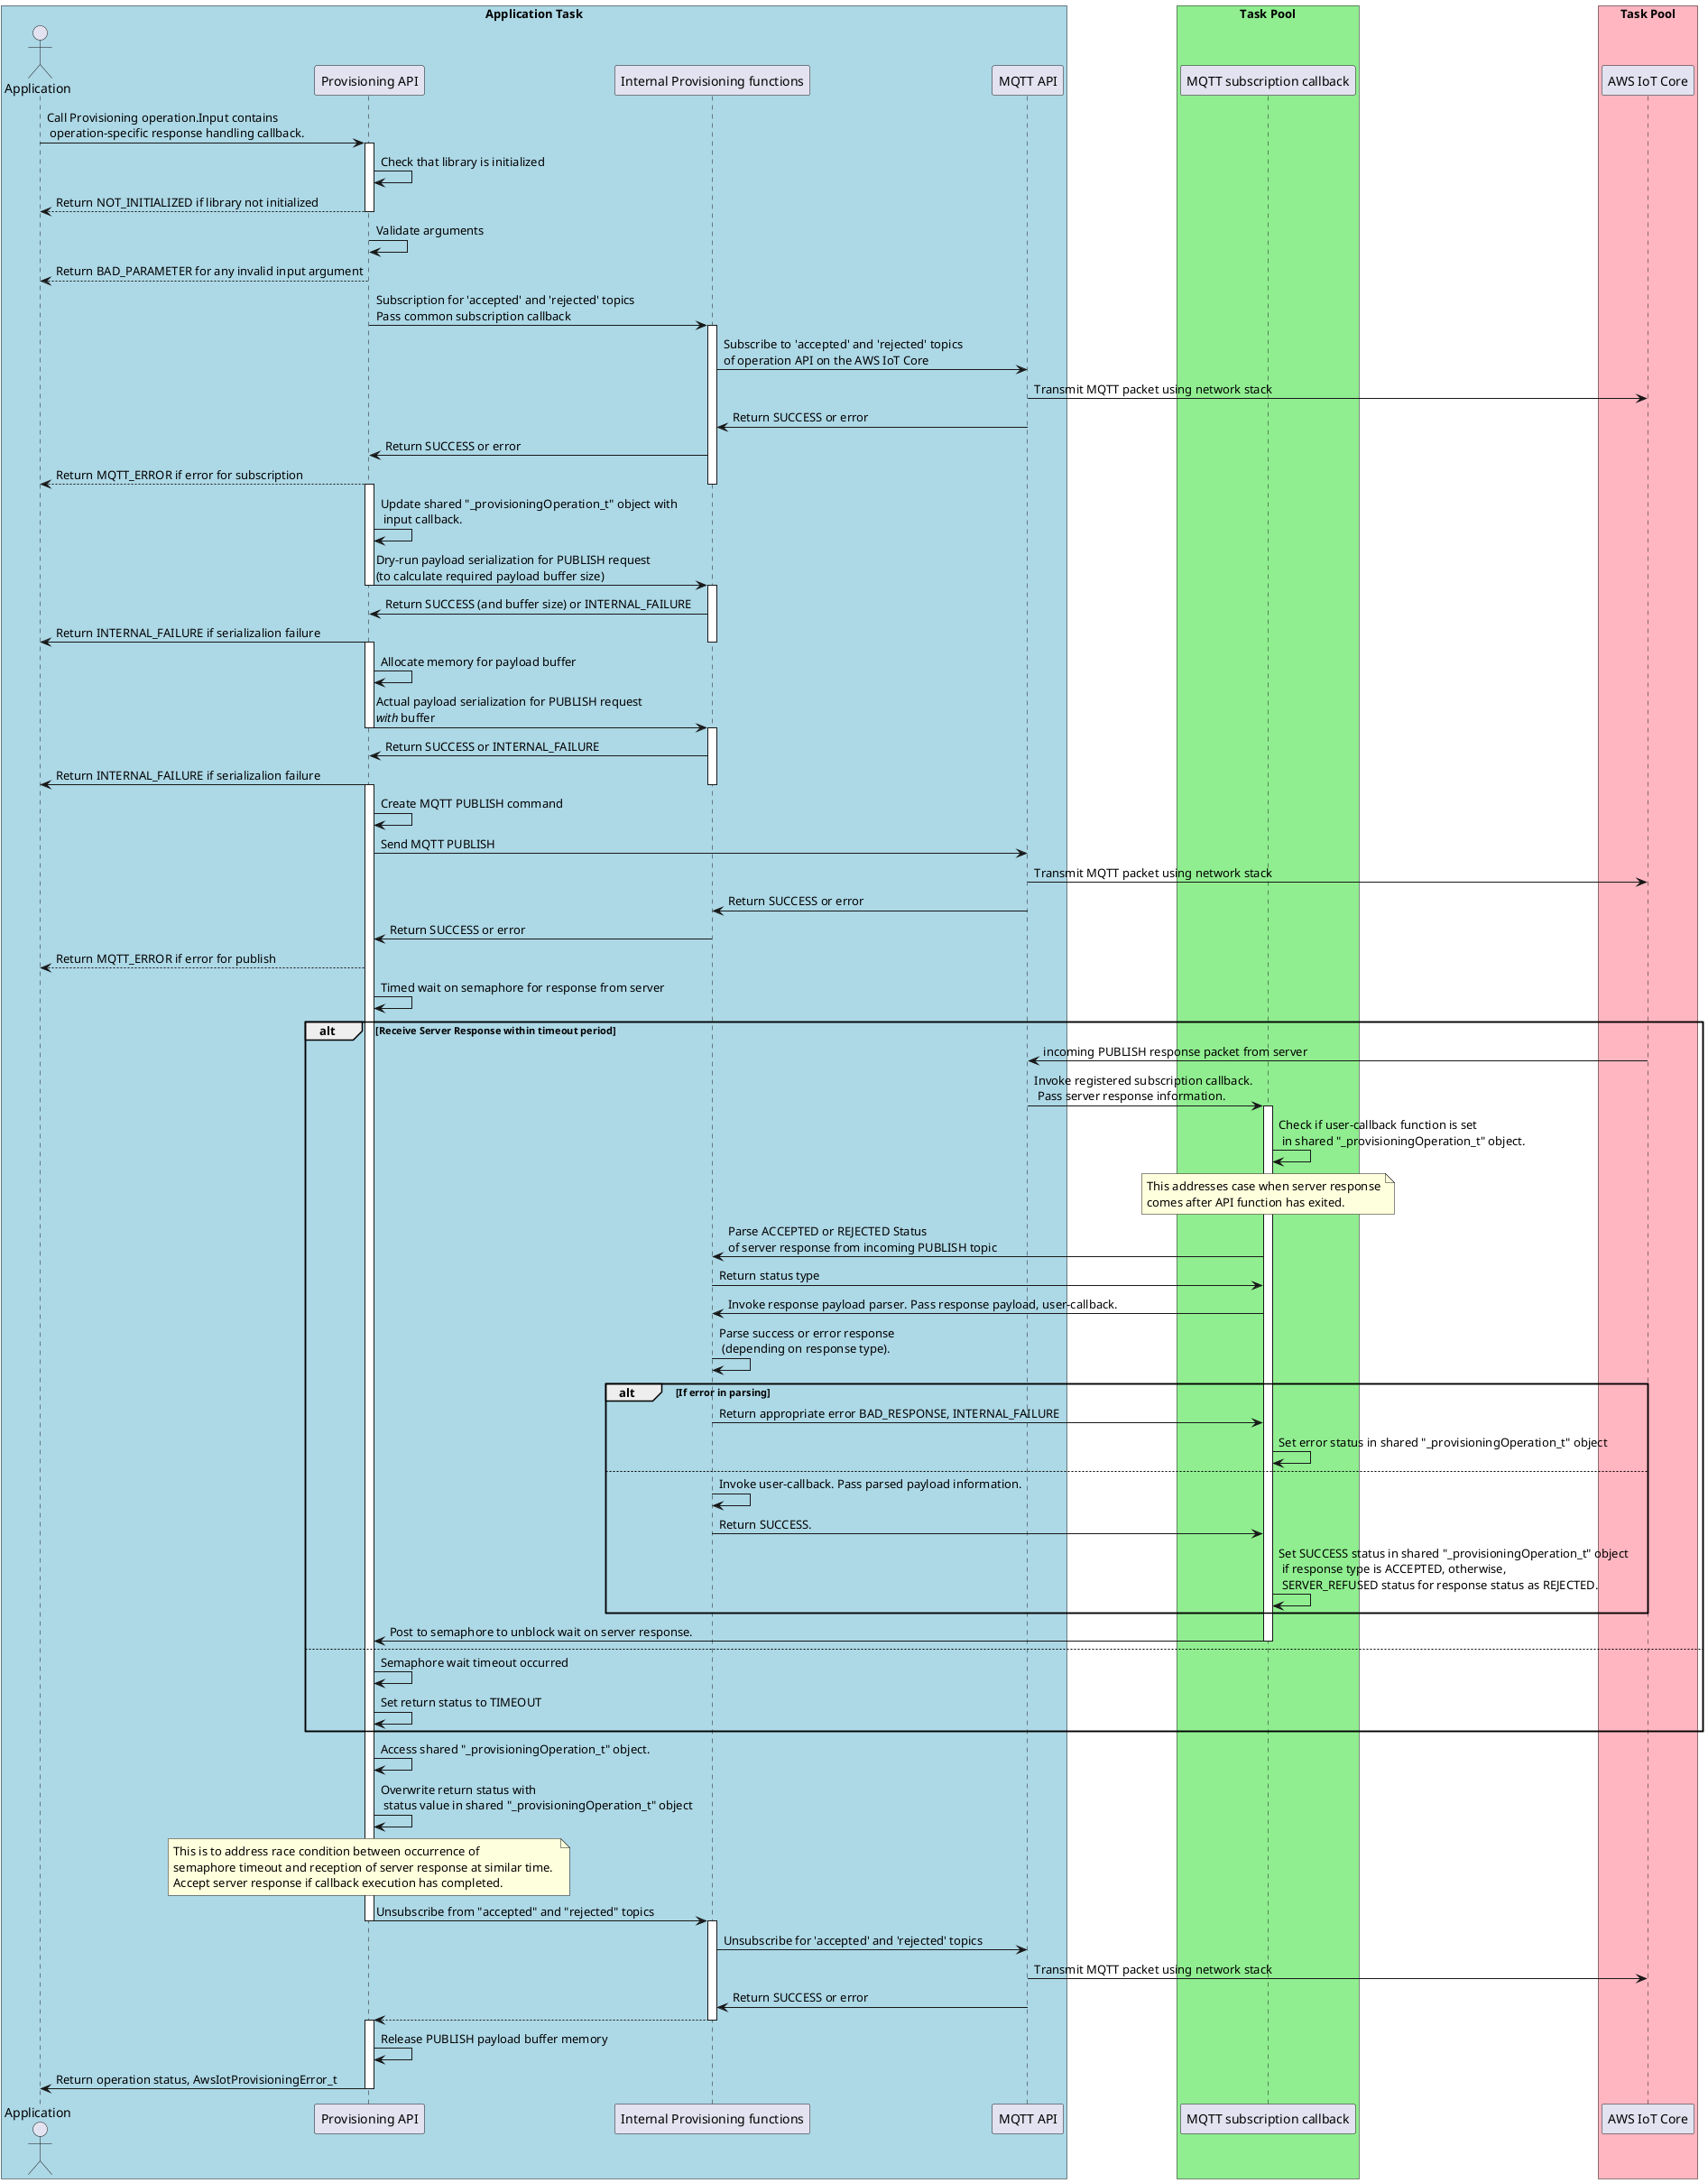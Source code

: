 @startuml
skinparam classFontSize 8
skinparam classFontName Helvetica

box "Application Task" #LightBlue
actor Application as app
participant "Provisioning API" as provisioning
participant "Internal Provisioning functions" as internal
participant "MQTT API" as mqtt
end box

box "Task Pool" #LightGreen
participant "MQTT subscription callback" as callback
end box

box "Task Pool" #LightPink
participant "AWS IoT Core" as aws
end box

app -> provisioning: Call Provisioning operation.Input contains\n operation-specific response handling callback.
activate provisioning

provisioning -> provisioning: Check that library is initialized
return Return NOT_INITIALIZED if library not initialized

provisioning -> provisioning: Validate arguments
provisioning --> app: Return BAD_PARAMETER for any invalid input argument

provisioning -> internal: Subscription for 'accepted' and 'rejected' topics\nPass common subscription callback
deactivate provisioning
activate internal
internal -> mqtt: Subscribe to 'accepted' and 'rejected' topics \nof operation API on the AWS IoT Core
mqtt -> aws: Transmit MQTT packet using network stack
mqtt -> internal: Return SUCCESS or error
internal -> provisioning: Return SUCCESS or error
provisioning --> app: Return MQTT_ERROR if error for subscription
deactivate internal
activate provisioning

provisioning -> provisioning: Update shared "_provisioningOperation_t" object with\n input callback.

provisioning -> internal: Dry-run payload serialization for PUBLISH request\n(to calculate required payload buffer size)
deactivate provisioning
activate internal
internal -> provisioning: Return SUCCESS (and buffer size) or INTERNAL_FAILURE
provisioning -> app: Return INTERNAL_FAILURE if serializalion failure
deactivate internal
activate provisioning

provisioning -> provisioning: Allocate memory for payload buffer
provisioning -> internal: Actual payload serialization for PUBLISH request\n<i>with</i> buffer
deactivate provisioning
activate internal
internal -> provisioning: Return SUCCESS or INTERNAL_FAILURE
provisioning -> app: Return INTERNAL_FAILURE if serializalion failure
deactivate internal
activate provisioning

provisioning -> provisioning: Create MQTT PUBLISH command
provisioning -> mqtt: Send MQTT PUBLISH
mqtt -> aws: Transmit MQTT packet using network stack
mqtt -> internal: Return SUCCESS or error
internal -> provisioning: Return SUCCESS or error
provisioning --> app: Return MQTT_ERROR if error for publish

provisioning -> provisioning: Timed wait on semaphore for response from server
alt Receive Server Response within timeout period
aws -> mqtt : incoming PUBLISH response packet from server
mqtt -> callback: Invoke registered subscription callback.\n Pass server response information.
activate callback
callback -> callback: Check if user-callback function is set\n in shared "_provisioningOperation_t" object.
note over callback: This addresses case when server response\ncomes after API function has exited.
callback -> internal: Parse ACCEPTED or REJECTED Status \nof server response from incoming PUBLISH topic
internal -> callback: Return status type
callback -> internal: Invoke response payload parser. Pass response payload, user-callback.
internal -> internal: Parse success or error response\n (depending on response type).
alt If error in parsing
internal -> callback: Return appropriate error BAD_RESPONSE, INTERNAL_FAILURE
callback -> callback: Set error status in shared "_provisioningOperation_t" object
else 
internal -> internal: Invoke user-callback. Pass parsed payload information.
internal -> callback: Return SUCCESS.
callback -> callback: Set SUCCESS status in shared "_provisioningOperation_t" object\n if response type is ACCEPTED, otherwise,\n SERVER_REFUSED status for response status as REJECTED.
end alt
callback -> provisioning: Post to semaphore to unblock wait on server response.
deactivate callback
else
provisioning -> provisioning: Semaphore wait timeout occurred
provisioning -> provisioning: Set return status to TIMEOUT
end alt
provisioning -> provisioning: Access shared "_provisioningOperation_t" object.
provisioning -> provisioning: Overwrite return status with\n status value in shared "_provisioningOperation_t" object
note over provisioning: This is to address race condition between occurrence of\nsemaphore timeout and reception of server response at similar time. \nAccept server response if callback execution has completed.

provisioning -> internal: Unsubscribe from "accepted" and "rejected" topics
deactivate provisioning
activate internal
internal -> mqtt: Unsubscribe for 'accepted' and 'rejected' topics
mqtt -> aws: Transmit MQTT packet using network stack
mqtt -> internal: Return SUCCESS or error
return
deactivate internal
activate provisioning
provisioning -> provisioning: Release PUBLISH payload buffer memory
provisioning -> app: Return operation status, AwsIotProvisioningError_t
deactivate provisioning

@enduml